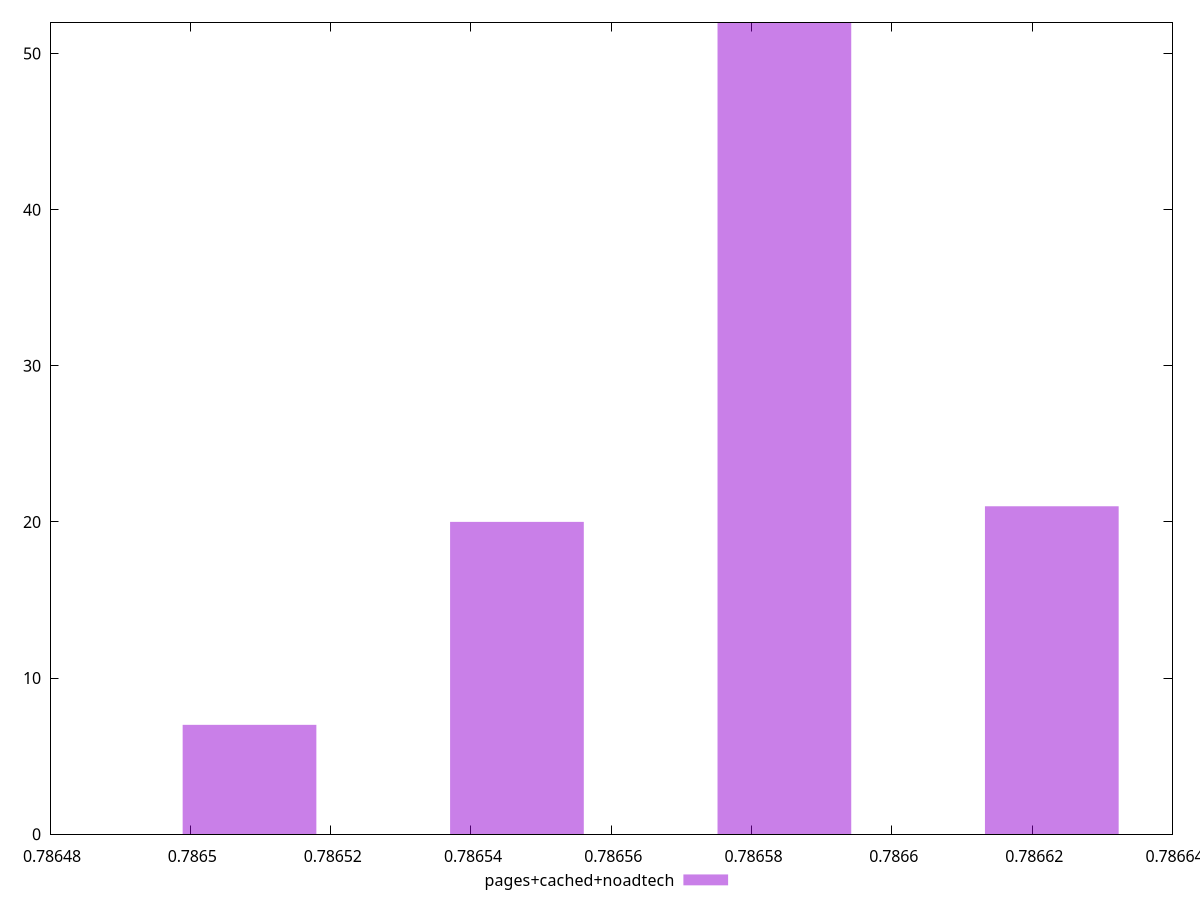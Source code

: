 $_pagesCachedNoadtech <<EOF
0.7865846774867548 52
0.7866227973674151 21
0.7865465576060944 20
0.786508437725434 7
EOF
set key outside below
set terminal pngcairo
set output "report_00005_2020-11-02T22-26-11.212Z/uses-long-cache-ttl/pages+cached+noadtech//hist.png"
set yrange [0:52]
set boxwidth 0.00001905994033019348
set style fill transparent solid 0.5 noborder
plot $_pagesCachedNoadtech title "pages+cached+noadtech" with boxes ,